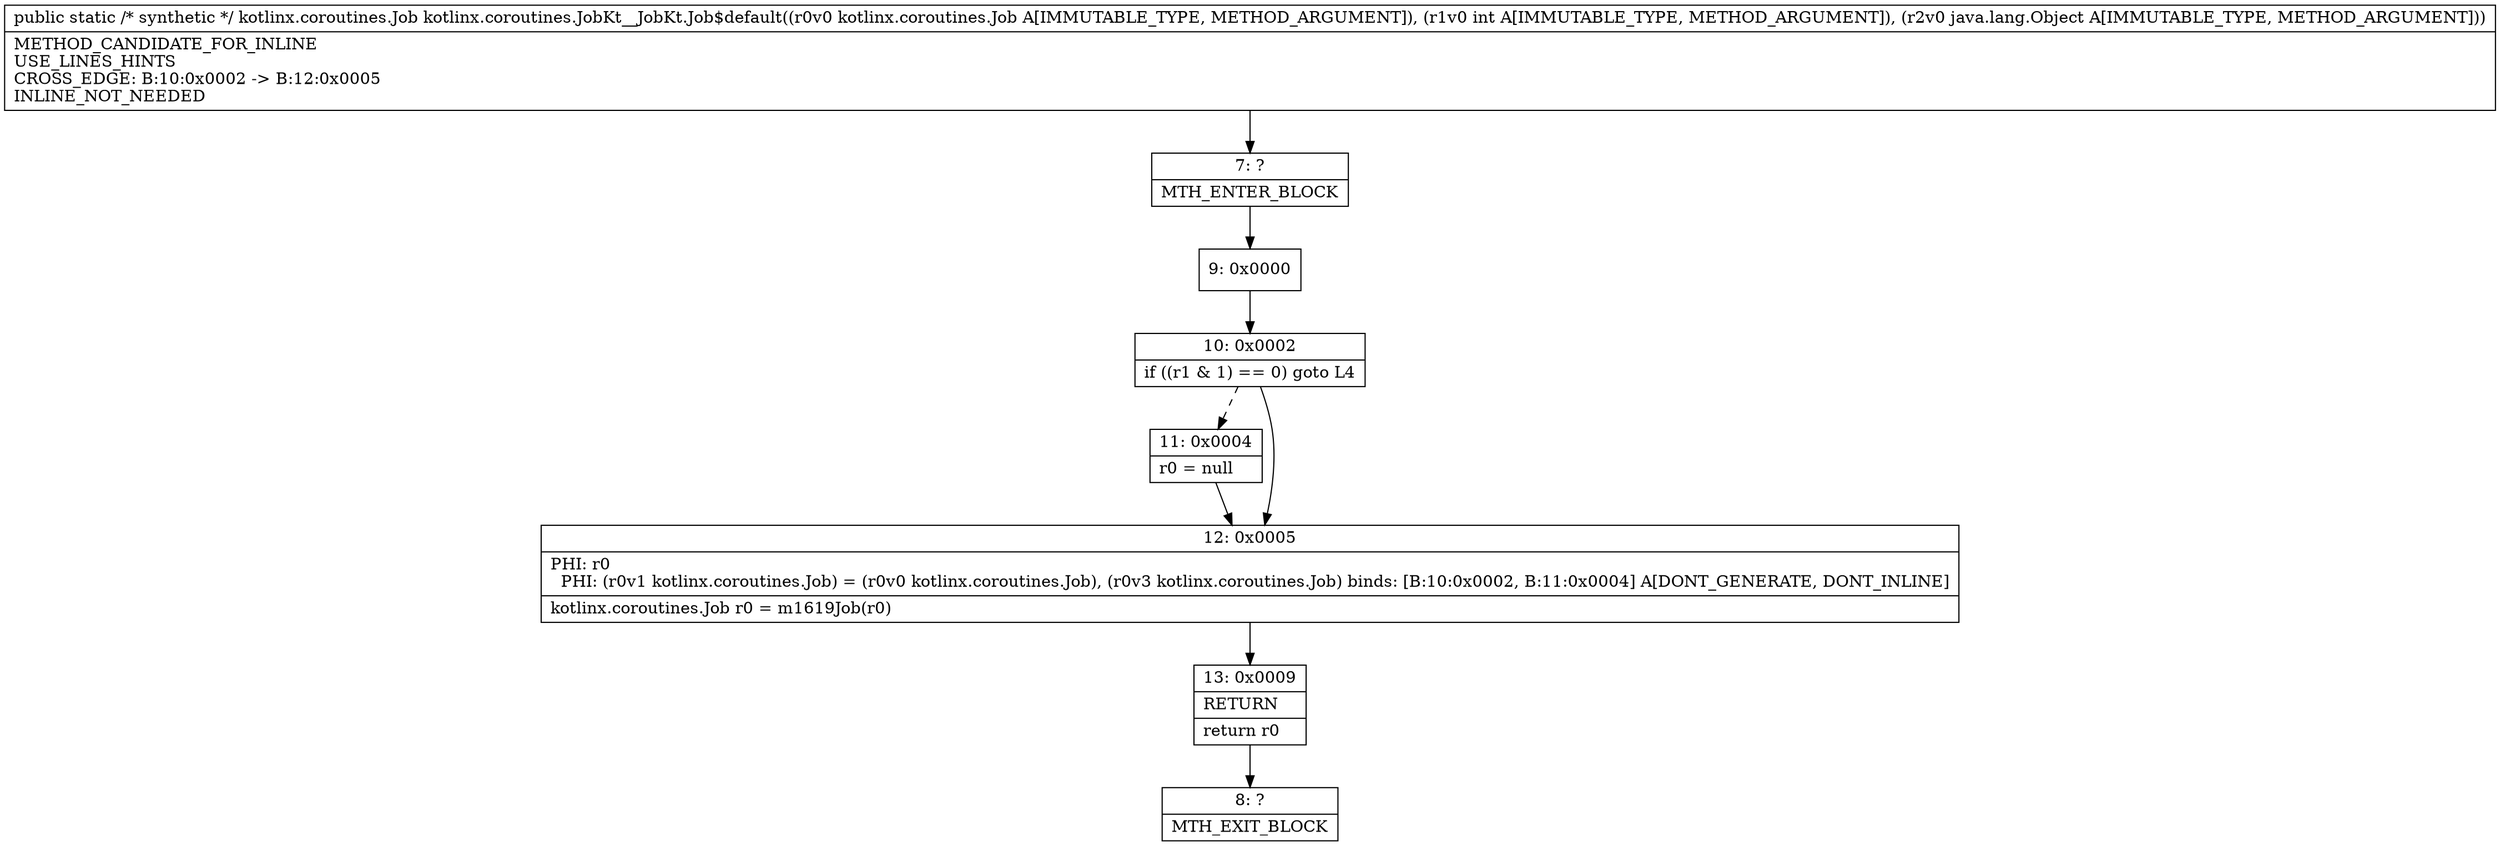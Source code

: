 digraph "CFG forkotlinx.coroutines.JobKt__JobKt.Job$default(Lkotlinx\/coroutines\/Job;ILjava\/lang\/Object;)Lkotlinx\/coroutines\/Job;" {
Node_7 [shape=record,label="{7\:\ ?|MTH_ENTER_BLOCK\l}"];
Node_9 [shape=record,label="{9\:\ 0x0000}"];
Node_10 [shape=record,label="{10\:\ 0x0002|if ((r1 & 1) == 0) goto L4\l}"];
Node_11 [shape=record,label="{11\:\ 0x0004|r0 = null\l}"];
Node_12 [shape=record,label="{12\:\ 0x0005|PHI: r0 \l  PHI: (r0v1 kotlinx.coroutines.Job) = (r0v0 kotlinx.coroutines.Job), (r0v3 kotlinx.coroutines.Job) binds: [B:10:0x0002, B:11:0x0004] A[DONT_GENERATE, DONT_INLINE]\l|kotlinx.coroutines.Job r0 = m1619Job(r0)\l}"];
Node_13 [shape=record,label="{13\:\ 0x0009|RETURN\l|return r0\l}"];
Node_8 [shape=record,label="{8\:\ ?|MTH_EXIT_BLOCK\l}"];
MethodNode[shape=record,label="{public static \/* synthetic *\/ kotlinx.coroutines.Job kotlinx.coroutines.JobKt__JobKt.Job$default((r0v0 kotlinx.coroutines.Job A[IMMUTABLE_TYPE, METHOD_ARGUMENT]), (r1v0 int A[IMMUTABLE_TYPE, METHOD_ARGUMENT]), (r2v0 java.lang.Object A[IMMUTABLE_TYPE, METHOD_ARGUMENT]))  | METHOD_CANDIDATE_FOR_INLINE\lUSE_LINES_HINTS\lCROSS_EDGE: B:10:0x0002 \-\> B:12:0x0005\lINLINE_NOT_NEEDED\l}"];
MethodNode -> Node_7;Node_7 -> Node_9;
Node_9 -> Node_10;
Node_10 -> Node_11[style=dashed];
Node_10 -> Node_12;
Node_11 -> Node_12;
Node_12 -> Node_13;
Node_13 -> Node_8;
}

